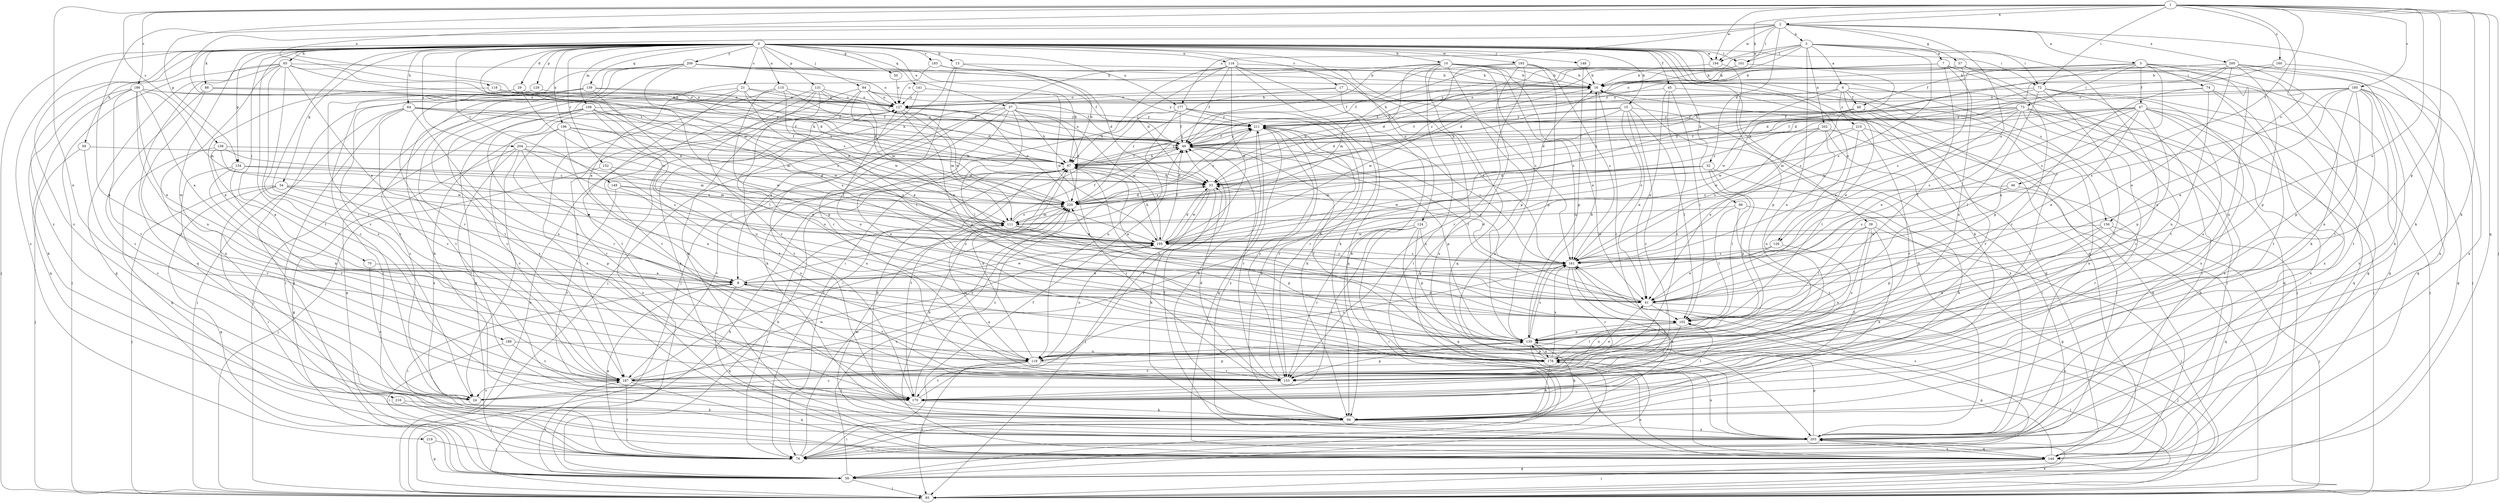 strict digraph  {
0;
1;
2;
3;
5;
6;
7;
8;
10;
13;
15;
16;
17;
21;
24;
29;
32;
33;
37;
39;
41;
45;
46;
47;
48;
49;
50;
54;
57;
58;
59;
64;
65;
66;
67;
70;
72;
73;
74;
76;
84;
85;
88;
94;
101;
102;
108;
111;
115;
116;
118;
119;
124;
126;
127;
129;
131;
134;
135;
139;
141;
144;
148;
149;
152;
153;
156;
158;
160;
161;
170;
177;
178;
183;
185;
186;
187;
188;
193;
194;
195;
196;
200;
202;
203;
204;
209;
210;
211;
216;
219;
220;
0 -> 10  [label=b];
0 -> 13  [label=b];
0 -> 15  [label=b];
0 -> 17  [label=c];
0 -> 21  [label=c];
0 -> 24  [label=c];
0 -> 29  [label=d];
0 -> 37  [label=e];
0 -> 39  [label=e];
0 -> 45  [label=f];
0 -> 50  [label=g];
0 -> 54  [label=g];
0 -> 59  [label=h];
0 -> 64  [label=h];
0 -> 65  [label=h];
0 -> 66  [label=h];
0 -> 70  [label=i];
0 -> 72  [label=i];
0 -> 84  [label=j];
0 -> 85  [label=j];
0 -> 88  [label=k];
0 -> 94  [label=k];
0 -> 101  [label=l];
0 -> 108  [label=m];
0 -> 111  [label=m];
0 -> 115  [label=n];
0 -> 116  [label=n];
0 -> 124  [label=o];
0 -> 129  [label=p];
0 -> 131  [label=p];
0 -> 134  [label=p];
0 -> 139  [label=q];
0 -> 141  [label=q];
0 -> 144  [label=q];
0 -> 148  [label=r];
0 -> 149  [label=r];
0 -> 152  [label=r];
0 -> 153  [label=r];
0 -> 156  [label=s];
0 -> 170  [label=t];
0 -> 177  [label=u];
0 -> 183  [label=v];
0 -> 188  [label=w];
0 -> 193  [label=w];
0 -> 194  [label=w];
0 -> 196  [label=x];
0 -> 204  [label=y];
0 -> 209  [label=y];
0 -> 216  [label=z];
0 -> 219  [label=z];
1 -> 2  [label=a];
1 -> 16  [label=b];
1 -> 41  [label=e];
1 -> 46  [label=f];
1 -> 72  [label=i];
1 -> 85  [label=j];
1 -> 94  [label=k];
1 -> 118  [label=n];
1 -> 119  [label=n];
1 -> 134  [label=p];
1 -> 135  [label=p];
1 -> 144  [label=q];
1 -> 156  [label=s];
1 -> 158  [label=s];
1 -> 160  [label=s];
1 -> 185  [label=v];
1 -> 186  [label=v];
1 -> 194  [label=w];
2 -> 3  [label=a];
2 -> 5  [label=a];
2 -> 32  [label=d];
2 -> 57  [label=g];
2 -> 67  [label=h];
2 -> 94  [label=k];
2 -> 101  [label=l];
2 -> 119  [label=n];
2 -> 126  [label=o];
2 -> 177  [label=u];
2 -> 194  [label=w];
2 -> 200  [label=x];
2 -> 220  [label=z];
3 -> 6  [label=a];
3 -> 7  [label=a];
3 -> 67  [label=h];
3 -> 72  [label=i];
3 -> 101  [label=l];
3 -> 119  [label=n];
3 -> 161  [label=s];
3 -> 178  [label=u];
3 -> 194  [label=w];
3 -> 202  [label=x];
3 -> 220  [label=z];
5 -> 16  [label=b];
5 -> 47  [label=f];
5 -> 48  [label=f];
5 -> 73  [label=i];
5 -> 74  [label=i];
5 -> 85  [label=j];
5 -> 94  [label=k];
5 -> 161  [label=s];
5 -> 178  [label=u];
5 -> 220  [label=z];
6 -> 41  [label=e];
6 -> 48  [label=f];
6 -> 49  [label=f];
6 -> 85  [label=j];
6 -> 195  [label=w];
6 -> 203  [label=x];
6 -> 210  [label=y];
7 -> 16  [label=b];
7 -> 33  [label=d];
7 -> 58  [label=g];
7 -> 102  [label=l];
7 -> 119  [label=n];
7 -> 153  [label=r];
8 -> 41  [label=e];
8 -> 76  [label=i];
8 -> 144  [label=q];
8 -> 153  [label=r];
8 -> 195  [label=w];
8 -> 220  [label=z];
10 -> 16  [label=b];
10 -> 41  [label=e];
10 -> 76  [label=i];
10 -> 111  [label=m];
10 -> 126  [label=o];
10 -> 127  [label=o];
10 -> 135  [label=p];
10 -> 144  [label=q];
10 -> 161  [label=s];
10 -> 203  [label=x];
10 -> 220  [label=z];
13 -> 16  [label=b];
13 -> 67  [label=h];
13 -> 85  [label=j];
13 -> 153  [label=r];
15 -> 33  [label=d];
15 -> 41  [label=e];
15 -> 67  [label=h];
15 -> 102  [label=l];
15 -> 153  [label=r];
15 -> 161  [label=s];
15 -> 203  [label=x];
15 -> 211  [label=y];
16 -> 127  [label=o];
16 -> 144  [label=q];
16 -> 153  [label=r];
16 -> 195  [label=w];
17 -> 94  [label=k];
17 -> 127  [label=o];
17 -> 161  [label=s];
17 -> 220  [label=z];
21 -> 24  [label=c];
21 -> 49  [label=f];
21 -> 58  [label=g];
21 -> 102  [label=l];
21 -> 127  [label=o];
21 -> 170  [label=t];
21 -> 211  [label=y];
24 -> 102  [label=l];
24 -> 195  [label=w];
29 -> 127  [label=o];
29 -> 187  [label=v];
29 -> 195  [label=w];
32 -> 33  [label=d];
32 -> 94  [label=k];
32 -> 102  [label=l];
32 -> 111  [label=m];
32 -> 135  [label=p];
32 -> 195  [label=w];
33 -> 67  [label=h];
33 -> 85  [label=j];
33 -> 94  [label=k];
33 -> 195  [label=w];
33 -> 220  [label=z];
37 -> 8  [label=a];
37 -> 67  [label=h];
37 -> 94  [label=k];
37 -> 102  [label=l];
37 -> 170  [label=t];
37 -> 178  [label=u];
37 -> 195  [label=w];
37 -> 211  [label=y];
37 -> 220  [label=z];
39 -> 85  [label=j];
39 -> 94  [label=k];
39 -> 102  [label=l];
39 -> 170  [label=t];
39 -> 178  [label=u];
39 -> 195  [label=w];
41 -> 49  [label=f];
41 -> 85  [label=j];
41 -> 102  [label=l];
41 -> 211  [label=y];
41 -> 220  [label=z];
45 -> 41  [label=e];
45 -> 85  [label=j];
45 -> 102  [label=l];
45 -> 127  [label=o];
45 -> 187  [label=v];
46 -> 153  [label=r];
46 -> 161  [label=s];
46 -> 220  [label=z];
47 -> 8  [label=a];
47 -> 41  [label=e];
47 -> 49  [label=f];
47 -> 76  [label=i];
47 -> 111  [label=m];
47 -> 135  [label=p];
47 -> 144  [label=q];
47 -> 161  [label=s];
47 -> 178  [label=u];
47 -> 195  [label=w];
47 -> 203  [label=x];
47 -> 211  [label=y];
48 -> 49  [label=f];
48 -> 170  [label=t];
48 -> 187  [label=v];
48 -> 195  [label=w];
48 -> 211  [label=y];
49 -> 67  [label=h];
49 -> 127  [label=o];
49 -> 135  [label=p];
49 -> 153  [label=r];
49 -> 211  [label=y];
50 -> 127  [label=o];
54 -> 58  [label=g];
54 -> 76  [label=i];
54 -> 85  [label=j];
54 -> 135  [label=p];
54 -> 195  [label=w];
54 -> 220  [label=z];
57 -> 16  [label=b];
57 -> 58  [label=g];
57 -> 127  [label=o];
57 -> 161  [label=s];
57 -> 170  [label=t];
58 -> 67  [label=h];
58 -> 85  [label=j];
58 -> 127  [label=o];
58 -> 161  [label=s];
58 -> 178  [label=u];
58 -> 187  [label=v];
58 -> 220  [label=z];
59 -> 24  [label=c];
59 -> 67  [label=h];
59 -> 85  [label=j];
64 -> 49  [label=f];
64 -> 76  [label=i];
64 -> 85  [label=j];
64 -> 111  [label=m];
64 -> 119  [label=n];
64 -> 187  [label=v];
64 -> 211  [label=y];
65 -> 8  [label=a];
65 -> 16  [label=b];
65 -> 24  [label=c];
65 -> 33  [label=d];
65 -> 58  [label=g];
65 -> 85  [label=j];
65 -> 144  [label=q];
65 -> 187  [label=v];
65 -> 203  [label=x];
65 -> 220  [label=z];
66 -> 58  [label=g];
66 -> 102  [label=l];
66 -> 111  [label=m];
66 -> 153  [label=r];
67 -> 33  [label=d];
67 -> 41  [label=e];
67 -> 49  [label=f];
67 -> 153  [label=r];
67 -> 170  [label=t];
67 -> 187  [label=v];
67 -> 211  [label=y];
70 -> 8  [label=a];
70 -> 24  [label=c];
72 -> 76  [label=i];
72 -> 85  [label=j];
72 -> 102  [label=l];
72 -> 127  [label=o];
72 -> 153  [label=r];
72 -> 203  [label=x];
72 -> 220  [label=z];
73 -> 8  [label=a];
73 -> 33  [label=d];
73 -> 41  [label=e];
73 -> 67  [label=h];
73 -> 76  [label=i];
73 -> 144  [label=q];
73 -> 153  [label=r];
73 -> 203  [label=x];
73 -> 211  [label=y];
73 -> 220  [label=z];
74 -> 119  [label=n];
74 -> 127  [label=o];
74 -> 135  [label=p];
74 -> 170  [label=t];
74 -> 203  [label=x];
76 -> 8  [label=a];
76 -> 49  [label=f];
76 -> 161  [label=s];
76 -> 211  [label=y];
84 -> 41  [label=e];
84 -> 49  [label=f];
84 -> 94  [label=k];
84 -> 127  [label=o];
84 -> 187  [label=v];
84 -> 195  [label=w];
84 -> 211  [label=y];
85 -> 16  [label=b];
85 -> 67  [label=h];
85 -> 102  [label=l];
85 -> 127  [label=o];
85 -> 203  [label=x];
88 -> 24  [label=c];
88 -> 127  [label=o];
88 -> 187  [label=v];
88 -> 220  [label=z];
94 -> 67  [label=h];
94 -> 76  [label=i];
94 -> 203  [label=x];
94 -> 211  [label=y];
101 -> 16  [label=b];
101 -> 67  [label=h];
101 -> 161  [label=s];
101 -> 211  [label=y];
102 -> 135  [label=p];
102 -> 153  [label=r];
102 -> 178  [label=u];
108 -> 24  [label=c];
108 -> 58  [label=g];
108 -> 85  [label=j];
108 -> 102  [label=l];
108 -> 153  [label=r];
108 -> 161  [label=s];
108 -> 178  [label=u];
108 -> 195  [label=w];
108 -> 211  [label=y];
111 -> 49  [label=f];
111 -> 76  [label=i];
111 -> 135  [label=p];
111 -> 195  [label=w];
111 -> 220  [label=z];
115 -> 33  [label=d];
115 -> 127  [label=o];
115 -> 135  [label=p];
115 -> 195  [label=w];
115 -> 203  [label=x];
116 -> 16  [label=b];
116 -> 33  [label=d];
116 -> 49  [label=f];
116 -> 76  [label=i];
116 -> 85  [label=j];
116 -> 94  [label=k];
116 -> 144  [label=q];
116 -> 161  [label=s];
116 -> 195  [label=w];
116 -> 203  [label=x];
118 -> 33  [label=d];
118 -> 41  [label=e];
118 -> 49  [label=f];
118 -> 127  [label=o];
119 -> 24  [label=c];
119 -> 67  [label=h];
119 -> 85  [label=j];
119 -> 111  [label=m];
119 -> 153  [label=r];
119 -> 161  [label=s];
119 -> 170  [label=t];
124 -> 76  [label=i];
124 -> 135  [label=p];
124 -> 144  [label=q];
124 -> 153  [label=r];
124 -> 161  [label=s];
124 -> 170  [label=t];
124 -> 195  [label=w];
126 -> 41  [label=e];
126 -> 119  [label=n];
126 -> 161  [label=s];
127 -> 16  [label=b];
127 -> 111  [label=m];
127 -> 135  [label=p];
127 -> 170  [label=t];
127 -> 211  [label=y];
129 -> 76  [label=i];
129 -> 127  [label=o];
131 -> 41  [label=e];
131 -> 49  [label=f];
131 -> 111  [label=m];
131 -> 127  [label=o];
131 -> 153  [label=r];
131 -> 170  [label=t];
131 -> 178  [label=u];
134 -> 33  [label=d];
134 -> 111  [label=m];
134 -> 119  [label=n];
134 -> 153  [label=r];
134 -> 187  [label=v];
135 -> 16  [label=b];
135 -> 58  [label=g];
135 -> 67  [label=h];
135 -> 94  [label=k];
135 -> 119  [label=n];
135 -> 127  [label=o];
135 -> 161  [label=s];
135 -> 178  [label=u];
139 -> 58  [label=g];
139 -> 67  [label=h];
139 -> 94  [label=k];
139 -> 102  [label=l];
139 -> 127  [label=o];
139 -> 170  [label=t];
141 -> 127  [label=o];
141 -> 195  [label=w];
141 -> 203  [label=x];
144 -> 58  [label=g];
144 -> 67  [label=h];
144 -> 85  [label=j];
144 -> 135  [label=p];
144 -> 203  [label=x];
148 -> 16  [label=b];
148 -> 135  [label=p];
149 -> 170  [label=t];
149 -> 178  [label=u];
149 -> 195  [label=w];
149 -> 220  [label=z];
152 -> 33  [label=d];
152 -> 85  [label=j];
152 -> 178  [label=u];
153 -> 33  [label=d];
153 -> 135  [label=p];
153 -> 211  [label=y];
156 -> 85  [label=j];
156 -> 135  [label=p];
156 -> 144  [label=q];
156 -> 178  [label=u];
156 -> 195  [label=w];
158 -> 8  [label=a];
158 -> 67  [label=h];
158 -> 144  [label=q];
158 -> 195  [label=w];
158 -> 220  [label=z];
160 -> 16  [label=b];
160 -> 33  [label=d];
160 -> 203  [label=x];
161 -> 8  [label=a];
161 -> 33  [label=d];
161 -> 94  [label=k];
161 -> 153  [label=r];
161 -> 170  [label=t];
170 -> 49  [label=f];
170 -> 94  [label=k];
170 -> 220  [label=z];
177 -> 49  [label=f];
177 -> 67  [label=h];
177 -> 76  [label=i];
177 -> 94  [label=k];
177 -> 119  [label=n];
177 -> 153  [label=r];
177 -> 211  [label=y];
178 -> 8  [label=a];
178 -> 49  [label=f];
178 -> 94  [label=k];
178 -> 102  [label=l];
178 -> 135  [label=p];
178 -> 161  [label=s];
178 -> 187  [label=v];
183 -> 8  [label=a];
183 -> 16  [label=b];
183 -> 33  [label=d];
185 -> 41  [label=e];
185 -> 49  [label=f];
185 -> 58  [label=g];
185 -> 119  [label=n];
185 -> 127  [label=o];
185 -> 135  [label=p];
185 -> 144  [label=q];
185 -> 161  [label=s];
185 -> 170  [label=t];
185 -> 203  [label=x];
186 -> 8  [label=a];
186 -> 41  [label=e];
186 -> 67  [label=h];
186 -> 94  [label=k];
186 -> 111  [label=m];
186 -> 119  [label=n];
186 -> 127  [label=o];
186 -> 144  [label=q];
186 -> 187  [label=v];
187 -> 16  [label=b];
187 -> 24  [label=c];
187 -> 41  [label=e];
187 -> 76  [label=i];
187 -> 135  [label=p];
187 -> 144  [label=q];
187 -> 170  [label=t];
187 -> 220  [label=z];
188 -> 76  [label=i];
188 -> 178  [label=u];
188 -> 187  [label=v];
193 -> 16  [label=b];
193 -> 33  [label=d];
193 -> 49  [label=f];
193 -> 58  [label=g];
193 -> 135  [label=p];
193 -> 153  [label=r];
193 -> 161  [label=s];
194 -> 49  [label=f];
194 -> 135  [label=p];
195 -> 33  [label=d];
195 -> 49  [label=f];
195 -> 67  [label=h];
195 -> 119  [label=n];
195 -> 161  [label=s];
196 -> 49  [label=f];
196 -> 119  [label=n];
196 -> 153  [label=r];
196 -> 195  [label=w];
196 -> 203  [label=x];
196 -> 220  [label=z];
200 -> 16  [label=b];
200 -> 33  [label=d];
200 -> 41  [label=e];
200 -> 67  [label=h];
200 -> 94  [label=k];
200 -> 135  [label=p];
200 -> 170  [label=t];
200 -> 203  [label=x];
200 -> 211  [label=y];
202 -> 41  [label=e];
202 -> 49  [label=f];
202 -> 76  [label=i];
202 -> 119  [label=n];
202 -> 144  [label=q];
202 -> 161  [label=s];
203 -> 16  [label=b];
203 -> 49  [label=f];
203 -> 76  [label=i];
203 -> 111  [label=m];
203 -> 135  [label=p];
203 -> 144  [label=q];
203 -> 178  [label=u];
203 -> 211  [label=y];
204 -> 8  [label=a];
204 -> 58  [label=g];
204 -> 67  [label=h];
204 -> 111  [label=m];
204 -> 161  [label=s];
204 -> 170  [label=t];
204 -> 187  [label=v];
209 -> 16  [label=b];
209 -> 24  [label=c];
209 -> 49  [label=f];
209 -> 67  [label=h];
209 -> 102  [label=l];
209 -> 127  [label=o];
209 -> 170  [label=t];
209 -> 187  [label=v];
209 -> 203  [label=x];
210 -> 49  [label=f];
210 -> 76  [label=i];
210 -> 102  [label=l];
210 -> 153  [label=r];
210 -> 195  [label=w];
211 -> 49  [label=f];
211 -> 94  [label=k];
211 -> 144  [label=q];
211 -> 153  [label=r];
211 -> 161  [label=s];
211 -> 220  [label=z];
216 -> 76  [label=i];
216 -> 94  [label=k];
219 -> 58  [label=g];
219 -> 76  [label=i];
220 -> 33  [label=d];
220 -> 111  [label=m];
220 -> 127  [label=o];
}
